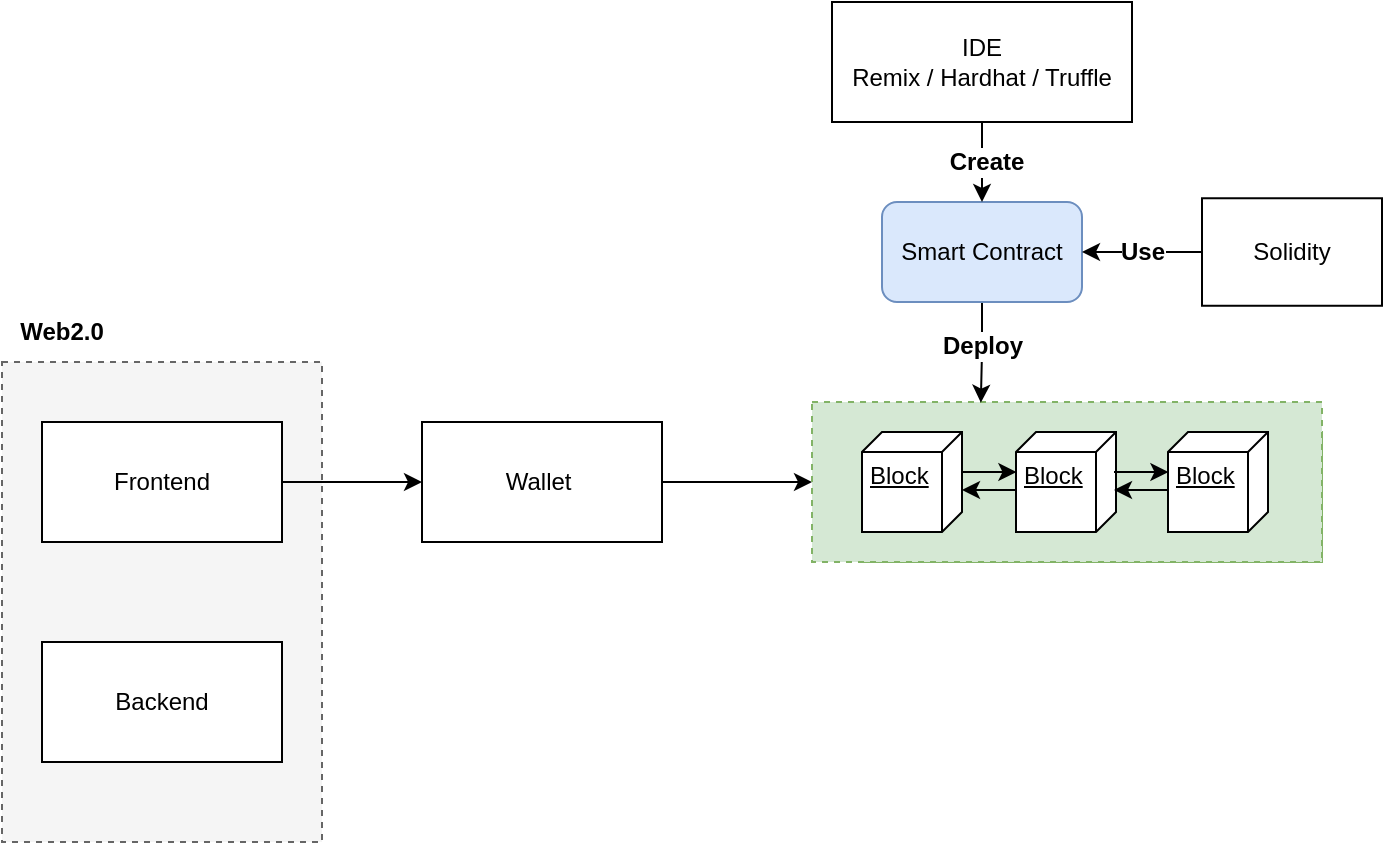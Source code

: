 <mxfile version="20.5.1" type="github">
  <diagram id="NS4XqTtsTdRoNV1wzGCu" name="Page-1">
    <mxGraphModel dx="728" dy="392" grid="1" gridSize="10" guides="1" tooltips="1" connect="1" arrows="1" fold="1" page="1" pageScale="1" pageWidth="1169" pageHeight="827" math="0" shadow="0">
      <root>
        <mxCell id="0" />
        <mxCell id="1" parent="0" />
        <mxCell id="-N8eBQGiCGkA7inLvQMp-26" value="" style="rounded=0;whiteSpace=wrap;html=1;fontSize=12;fillColor=#f5f5f5;dashed=1;fontColor=#333333;strokeColor=#666666;" vertex="1" parent="1">
          <mxGeometry x="180" y="190" width="160" height="240" as="geometry" />
        </mxCell>
        <mxCell id="-N8eBQGiCGkA7inLvQMp-28" style="edgeStyle=orthogonalEdgeStyle;rounded=0;orthogonalLoop=1;jettySize=auto;html=1;exitX=1;exitY=0.5;exitDx=0;exitDy=0;entryX=0;entryY=0.5;entryDx=0;entryDy=0;fontSize=12;" edge="1" parent="1" source="tUPdtmlpMD2rpeBzsV2m-1" target="-N8eBQGiCGkA7inLvQMp-3">
          <mxGeometry relative="1" as="geometry" />
        </mxCell>
        <mxCell id="tUPdtmlpMD2rpeBzsV2m-1" value="Frontend" style="rounded=0;whiteSpace=wrap;html=1;" parent="1" vertex="1">
          <mxGeometry x="200" y="220" width="120" height="60" as="geometry" />
        </mxCell>
        <mxCell id="-N8eBQGiCGkA7inLvQMp-2" value="Backend" style="rounded=0;whiteSpace=wrap;html=1;" vertex="1" parent="1">
          <mxGeometry x="200" y="330" width="120" height="60" as="geometry" />
        </mxCell>
        <mxCell id="-N8eBQGiCGkA7inLvQMp-29" style="edgeStyle=orthogonalEdgeStyle;rounded=0;orthogonalLoop=1;jettySize=auto;html=1;exitX=1;exitY=0.5;exitDx=0;exitDy=0;entryX=0;entryY=0.5;entryDx=0;entryDy=0;fontSize=12;" edge="1" parent="1" source="-N8eBQGiCGkA7inLvQMp-3" target="-N8eBQGiCGkA7inLvQMp-8">
          <mxGeometry relative="1" as="geometry" />
        </mxCell>
        <mxCell id="-N8eBQGiCGkA7inLvQMp-3" value="Wallet&amp;nbsp;" style="rounded=0;whiteSpace=wrap;html=1;" vertex="1" parent="1">
          <mxGeometry x="390" y="220" width="120" height="60" as="geometry" />
        </mxCell>
        <mxCell id="-N8eBQGiCGkA7inLvQMp-16" value="" style="group;fillColor=#d5e8d4;strokeColor=#82b366;" vertex="1" connectable="0" parent="1">
          <mxGeometry x="610" y="225" width="230" height="65" as="geometry" />
        </mxCell>
        <mxCell id="-N8eBQGiCGkA7inLvQMp-8" value="" style="rounded=0;whiteSpace=wrap;html=1;fillColor=#d5e8d4;dashed=1;strokeColor=#82b366;" vertex="1" parent="-N8eBQGiCGkA7inLvQMp-16">
          <mxGeometry x="-25" y="-15" width="255" height="80" as="geometry" />
        </mxCell>
        <mxCell id="-N8eBQGiCGkA7inLvQMp-4" value="Block" style="verticalAlign=top;align=left;spacingTop=8;spacingLeft=2;spacingRight=12;shape=cube;size=10;direction=south;fontStyle=4;html=1;" vertex="1" parent="-N8eBQGiCGkA7inLvQMp-16">
          <mxGeometry width="50" height="50" as="geometry" />
        </mxCell>
        <mxCell id="-N8eBQGiCGkA7inLvQMp-11" value="" style="edgeStyle=orthogonalEdgeStyle;rounded=0;orthogonalLoop=1;jettySize=auto;html=1;" edge="1" parent="-N8eBQGiCGkA7inLvQMp-16">
          <mxGeometry relative="1" as="geometry">
            <mxPoint x="77" y="29.0" as="sourcePoint" />
            <mxPoint x="50" y="29.0" as="targetPoint" />
          </mxGeometry>
        </mxCell>
        <mxCell id="-N8eBQGiCGkA7inLvQMp-5" value="Block" style="verticalAlign=top;align=left;spacingTop=8;spacingLeft=2;spacingRight=12;shape=cube;size=10;direction=south;fontStyle=4;html=1;" vertex="1" parent="-N8eBQGiCGkA7inLvQMp-16">
          <mxGeometry x="77" width="50" height="50" as="geometry" />
        </mxCell>
        <mxCell id="-N8eBQGiCGkA7inLvQMp-10" style="edgeStyle=orthogonalEdgeStyle;rounded=0;orthogonalLoop=1;jettySize=auto;html=1;exitX=0;exitY=0;exitDx=20;exitDy=0;exitPerimeter=0;entryX=0.406;entryY=0.996;entryDx=0;entryDy=0;entryPerimeter=0;" edge="1" parent="-N8eBQGiCGkA7inLvQMp-16" source="-N8eBQGiCGkA7inLvQMp-4" target="-N8eBQGiCGkA7inLvQMp-5">
          <mxGeometry relative="1" as="geometry">
            <mxPoint x="70" y="20" as="targetPoint" />
          </mxGeometry>
        </mxCell>
        <mxCell id="-N8eBQGiCGkA7inLvQMp-6" value="Block" style="verticalAlign=top;align=left;spacingTop=8;spacingLeft=2;spacingRight=12;shape=cube;size=10;direction=south;fontStyle=4;html=1;" vertex="1" parent="-N8eBQGiCGkA7inLvQMp-16">
          <mxGeometry x="153" width="50" height="50" as="geometry" />
        </mxCell>
        <mxCell id="-N8eBQGiCGkA7inLvQMp-14" style="edgeStyle=orthogonalEdgeStyle;rounded=0;orthogonalLoop=1;jettySize=auto;html=1;exitX=0;exitY=0;exitDx=20;exitDy=0;exitPerimeter=0;entryX=0.406;entryY=0.996;entryDx=0;entryDy=0;entryPerimeter=0;" edge="1" parent="-N8eBQGiCGkA7inLvQMp-16">
          <mxGeometry relative="1" as="geometry">
            <mxPoint x="153.2" y="20.3" as="targetPoint" />
            <mxPoint x="126" y="20" as="sourcePoint" />
          </mxGeometry>
        </mxCell>
        <mxCell id="-N8eBQGiCGkA7inLvQMp-15" value="" style="edgeStyle=orthogonalEdgeStyle;rounded=0;orthogonalLoop=1;jettySize=auto;html=1;" edge="1" parent="-N8eBQGiCGkA7inLvQMp-16">
          <mxGeometry relative="1" as="geometry">
            <mxPoint x="153" y="29.0" as="sourcePoint" />
            <mxPoint x="126" y="29.0" as="targetPoint" />
          </mxGeometry>
        </mxCell>
        <mxCell id="-N8eBQGiCGkA7inLvQMp-21" style="edgeStyle=orthogonalEdgeStyle;rounded=0;orthogonalLoop=1;jettySize=auto;html=1;exitX=0.5;exitY=1;exitDx=0;exitDy=0;entryX=0.331;entryY=0.004;entryDx=0;entryDy=0;entryPerimeter=0;fontSize=12;" edge="1" parent="1" source="-N8eBQGiCGkA7inLvQMp-17" target="-N8eBQGiCGkA7inLvQMp-8">
          <mxGeometry relative="1" as="geometry" />
        </mxCell>
        <mxCell id="-N8eBQGiCGkA7inLvQMp-22" value="&lt;b&gt;Deploy&lt;/b&gt;" style="edgeLabel;html=1;align=center;verticalAlign=middle;resizable=0;points=[];fontSize=12;" vertex="1" connectable="0" parent="-N8eBQGiCGkA7inLvQMp-21">
          <mxGeometry x="-0.142" relative="1" as="geometry">
            <mxPoint as="offset" />
          </mxGeometry>
        </mxCell>
        <mxCell id="-N8eBQGiCGkA7inLvQMp-17" value="Smart Contract" style="rounded=1;whiteSpace=wrap;html=1;fillColor=#dae8fc;strokeColor=#6c8ebf;" vertex="1" parent="1">
          <mxGeometry x="620" y="110" width="100" height="50" as="geometry" />
        </mxCell>
        <mxCell id="-N8eBQGiCGkA7inLvQMp-23" style="edgeStyle=orthogonalEdgeStyle;rounded=0;orthogonalLoop=1;jettySize=auto;html=1;exitX=0.5;exitY=1;exitDx=0;exitDy=0;entryX=0.5;entryY=0;entryDx=0;entryDy=0;fontSize=12;" edge="1" parent="1" source="-N8eBQGiCGkA7inLvQMp-18" target="-N8eBQGiCGkA7inLvQMp-17">
          <mxGeometry relative="1" as="geometry" />
        </mxCell>
        <mxCell id="-N8eBQGiCGkA7inLvQMp-24" value="&lt;b&gt;Create&lt;/b&gt;" style="edgeLabel;html=1;align=center;verticalAlign=middle;resizable=0;points=[];fontSize=12;" vertex="1" connectable="0" parent="-N8eBQGiCGkA7inLvQMp-23">
          <mxGeometry x="-0.023" y="2" relative="1" as="geometry">
            <mxPoint as="offset" />
          </mxGeometry>
        </mxCell>
        <mxCell id="-N8eBQGiCGkA7inLvQMp-18" value="IDE&lt;br&gt;Remix / Hardhat / Truffle" style="rounded=0;whiteSpace=wrap;html=1;fillColor=none;" vertex="1" parent="1">
          <mxGeometry x="595" y="10" width="150" height="60" as="geometry" />
        </mxCell>
        <mxCell id="-N8eBQGiCGkA7inLvQMp-25" value="&lt;b&gt;Use&lt;/b&gt;" style="edgeStyle=orthogonalEdgeStyle;rounded=0;orthogonalLoop=1;jettySize=auto;html=1;exitX=0;exitY=0.5;exitDx=0;exitDy=0;entryX=1;entryY=0.5;entryDx=0;entryDy=0;fontSize=12;" edge="1" parent="1" source="-N8eBQGiCGkA7inLvQMp-20" target="-N8eBQGiCGkA7inLvQMp-17">
          <mxGeometry relative="1" as="geometry" />
        </mxCell>
        <mxCell id="-N8eBQGiCGkA7inLvQMp-20" value="Solidity" style="rounded=0;whiteSpace=wrap;html=1;fontSize=12;fillColor=none;" vertex="1" parent="1">
          <mxGeometry x="780" y="108.13" width="90" height="53.75" as="geometry" />
        </mxCell>
        <mxCell id="-N8eBQGiCGkA7inLvQMp-27" value="&lt;b&gt;Web2.0&lt;/b&gt;" style="text;html=1;strokeColor=none;fillColor=none;align=center;verticalAlign=middle;whiteSpace=wrap;rounded=0;dashed=1;fontSize=12;" vertex="1" parent="1">
          <mxGeometry x="180" y="160" width="60" height="30" as="geometry" />
        </mxCell>
      </root>
    </mxGraphModel>
  </diagram>
</mxfile>
